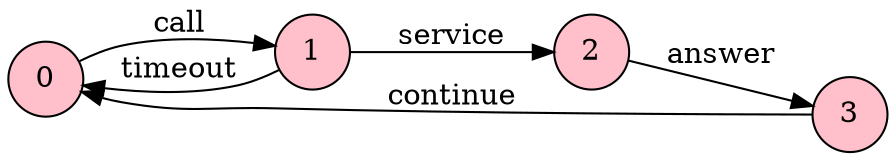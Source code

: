 digraph G {
rankdir = LR;
0 [shape=circle,style=filled, fillcolor=pink];
1 [shape=circle,style=filled, fillcolor=pink];
2 [shape=circle,style=filled, fillcolor=pink];
3 [shape=circle,style=filled, fillcolor=pink];
0 -> 1 [label = "call"];
1 -> 0 [label = "timeout"];
1 -> 2 [label = "service"];
2 -> 3 [label = "answer"];
3 -> 0 [label = "continue"];
}

